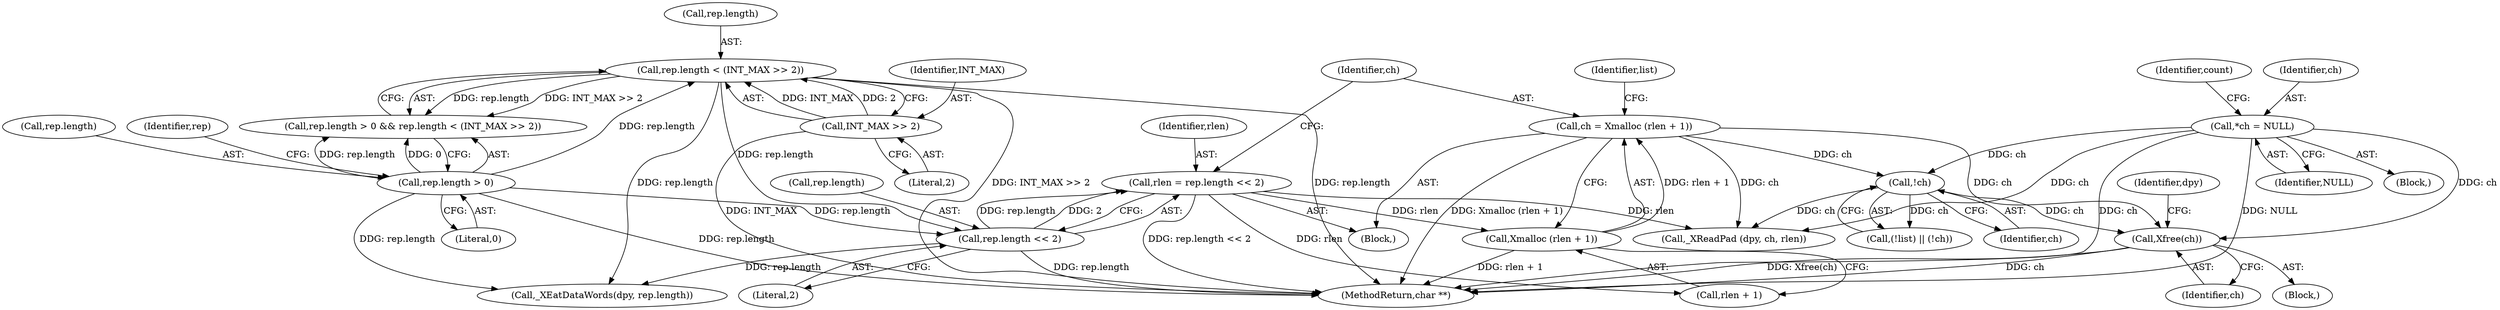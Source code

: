 digraph "0_libx11_b469da1430cdcee06e31c6251b83aede072a1ff0_1@API" {
"1000205" [label="(Call,Xfree(ch))"];
"1000116" [label="(Call,*ch = NULL)"];
"1000200" [label="(Call,!ch)"];
"1000190" [label="(Call,ch = Xmalloc (rlen + 1))"];
"1000192" [label="(Call,Xmalloc (rlen + 1))"];
"1000183" [label="(Call,rlen = rep.length << 2)"];
"1000185" [label="(Call,rep.length << 2)"];
"1000175" [label="(Call,rep.length < (INT_MAX >> 2))"];
"1000170" [label="(Call,rep.length > 0)"];
"1000179" [label="(Call,INT_MAX >> 2)"];
"1000200" [label="(Call,!ch)"];
"1000180" [label="(Identifier,INT_MAX)"];
"1000205" [label="(Call,Xfree(ch))"];
"1000116" [label="(Call,*ch = NULL)"];
"1000185" [label="(Call,rep.length << 2)"];
"1000171" [label="(Call,rep.length)"];
"1000176" [label="(Call,rep.length)"];
"1000181" [label="(Literal,2)"];
"1000177" [label="(Identifier,rep)"];
"1000179" [label="(Call,INT_MAX >> 2)"];
"1000191" [label="(Identifier,ch)"];
"1000170" [label="(Call,rep.length > 0)"];
"1000169" [label="(Call,rep.length > 0 && rep.length < (INT_MAX >> 2))"];
"1000201" [label="(Identifier,ch)"];
"1000189" [label="(Literal,2)"];
"1000174" [label="(Literal,0)"];
"1000186" [label="(Call,rep.length)"];
"1000192" [label="(Call,Xmalloc (rlen + 1))"];
"1000219" [label="(Call,_XReadPad (dpy, ch, rlen))"];
"1000117" [label="(Identifier,ch)"];
"1000190" [label="(Call,ch = Xmalloc (rlen + 1))"];
"1000175" [label="(Call,rep.length < (INT_MAX >> 2))"];
"1000207" [label="(Call,_XEatDataWords(dpy, rep.length))"];
"1000202" [label="(Block,)"];
"1000197" [label="(Call,(!list) || (!ch))"];
"1000122" [label="(Identifier,count)"];
"1000193" [label="(Call,rlen + 1)"];
"1000199" [label="(Identifier,list)"];
"1000182" [label="(Block,)"];
"1000293" [label="(MethodReturn,char **)"];
"1000208" [label="(Identifier,dpy)"];
"1000184" [label="(Identifier,rlen)"];
"1000118" [label="(Identifier,NULL)"];
"1000206" [label="(Identifier,ch)"];
"1000109" [label="(Block,)"];
"1000183" [label="(Call,rlen = rep.length << 2)"];
"1000205" -> "1000202"  [label="AST: "];
"1000205" -> "1000206"  [label="CFG: "];
"1000206" -> "1000205"  [label="AST: "];
"1000208" -> "1000205"  [label="CFG: "];
"1000205" -> "1000293"  [label="DDG: Xfree(ch)"];
"1000205" -> "1000293"  [label="DDG: ch"];
"1000116" -> "1000205"  [label="DDG: ch"];
"1000200" -> "1000205"  [label="DDG: ch"];
"1000190" -> "1000205"  [label="DDG: ch"];
"1000116" -> "1000109"  [label="AST: "];
"1000116" -> "1000118"  [label="CFG: "];
"1000117" -> "1000116"  [label="AST: "];
"1000118" -> "1000116"  [label="AST: "];
"1000122" -> "1000116"  [label="CFG: "];
"1000116" -> "1000293"  [label="DDG: ch"];
"1000116" -> "1000293"  [label="DDG: NULL"];
"1000116" -> "1000200"  [label="DDG: ch"];
"1000116" -> "1000219"  [label="DDG: ch"];
"1000200" -> "1000197"  [label="AST: "];
"1000200" -> "1000201"  [label="CFG: "];
"1000201" -> "1000200"  [label="AST: "];
"1000197" -> "1000200"  [label="CFG: "];
"1000200" -> "1000197"  [label="DDG: ch"];
"1000190" -> "1000200"  [label="DDG: ch"];
"1000200" -> "1000219"  [label="DDG: ch"];
"1000190" -> "1000182"  [label="AST: "];
"1000190" -> "1000192"  [label="CFG: "];
"1000191" -> "1000190"  [label="AST: "];
"1000192" -> "1000190"  [label="AST: "];
"1000199" -> "1000190"  [label="CFG: "];
"1000190" -> "1000293"  [label="DDG: Xmalloc (rlen + 1)"];
"1000192" -> "1000190"  [label="DDG: rlen + 1"];
"1000190" -> "1000219"  [label="DDG: ch"];
"1000192" -> "1000193"  [label="CFG: "];
"1000193" -> "1000192"  [label="AST: "];
"1000192" -> "1000293"  [label="DDG: rlen + 1"];
"1000183" -> "1000192"  [label="DDG: rlen"];
"1000183" -> "1000182"  [label="AST: "];
"1000183" -> "1000185"  [label="CFG: "];
"1000184" -> "1000183"  [label="AST: "];
"1000185" -> "1000183"  [label="AST: "];
"1000191" -> "1000183"  [label="CFG: "];
"1000183" -> "1000293"  [label="DDG: rep.length << 2"];
"1000185" -> "1000183"  [label="DDG: rep.length"];
"1000185" -> "1000183"  [label="DDG: 2"];
"1000183" -> "1000193"  [label="DDG: rlen"];
"1000183" -> "1000219"  [label="DDG: rlen"];
"1000185" -> "1000189"  [label="CFG: "];
"1000186" -> "1000185"  [label="AST: "];
"1000189" -> "1000185"  [label="AST: "];
"1000185" -> "1000293"  [label="DDG: rep.length"];
"1000175" -> "1000185"  [label="DDG: rep.length"];
"1000170" -> "1000185"  [label="DDG: rep.length"];
"1000185" -> "1000207"  [label="DDG: rep.length"];
"1000175" -> "1000169"  [label="AST: "];
"1000175" -> "1000179"  [label="CFG: "];
"1000176" -> "1000175"  [label="AST: "];
"1000179" -> "1000175"  [label="AST: "];
"1000169" -> "1000175"  [label="CFG: "];
"1000175" -> "1000293"  [label="DDG: INT_MAX >> 2"];
"1000175" -> "1000293"  [label="DDG: rep.length"];
"1000175" -> "1000169"  [label="DDG: rep.length"];
"1000175" -> "1000169"  [label="DDG: INT_MAX >> 2"];
"1000170" -> "1000175"  [label="DDG: rep.length"];
"1000179" -> "1000175"  [label="DDG: INT_MAX"];
"1000179" -> "1000175"  [label="DDG: 2"];
"1000175" -> "1000207"  [label="DDG: rep.length"];
"1000170" -> "1000169"  [label="AST: "];
"1000170" -> "1000174"  [label="CFG: "];
"1000171" -> "1000170"  [label="AST: "];
"1000174" -> "1000170"  [label="AST: "];
"1000177" -> "1000170"  [label="CFG: "];
"1000169" -> "1000170"  [label="CFG: "];
"1000170" -> "1000293"  [label="DDG: rep.length"];
"1000170" -> "1000169"  [label="DDG: rep.length"];
"1000170" -> "1000169"  [label="DDG: 0"];
"1000170" -> "1000207"  [label="DDG: rep.length"];
"1000179" -> "1000181"  [label="CFG: "];
"1000180" -> "1000179"  [label="AST: "];
"1000181" -> "1000179"  [label="AST: "];
"1000179" -> "1000293"  [label="DDG: INT_MAX"];
}

